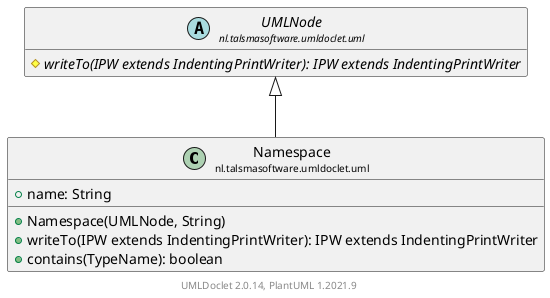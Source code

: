 @startuml
    set namespaceSeparator none
    hide empty fields
    hide empty methods

    class "<size:14>Namespace\n<size:10>nl.talsmasoftware.umldoclet.uml" as nl.talsmasoftware.umldoclet.uml.Namespace [[Namespace.html]] {
        +name: String
        +Namespace(UMLNode, String)
        +writeTo(IPW extends IndentingPrintWriter): IPW extends IndentingPrintWriter
        +contains(TypeName): boolean
    }

    abstract class "<size:14>UMLNode\n<size:10>nl.talsmasoftware.umldoclet.uml" as nl.talsmasoftware.umldoclet.uml.UMLNode [[UMLNode.html]] {
        {abstract} #writeTo(IPW extends IndentingPrintWriter): IPW extends IndentingPrintWriter
    }

    nl.talsmasoftware.umldoclet.uml.UMLNode <|-- nl.talsmasoftware.umldoclet.uml.Namespace

    center footer UMLDoclet 2.0.14, PlantUML 1.2021.9
@enduml
